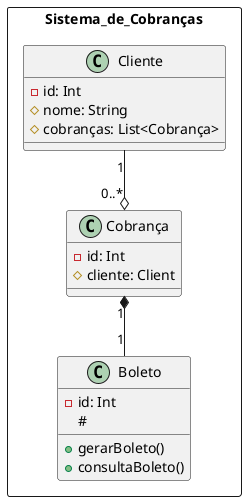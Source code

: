 @startuml sisDeCobrança
  package Sistema_de_Cobranças <<rectangle>> {
    class Cliente {
      - id: Int
      # nome: String
      # cobranças: List<Cobrança>
    }
    class Cobrança {
      - id: Int
      # cliente: Client
      
    }
    Cliente "1" --o "0..*" Cobrança
    class Boleto {
      - id: Int
      # 
      + gerarBoleto()
      + consultaBoleto()
    }
    Cobrança "1" *-- "1" Boleto
  }
@enduml